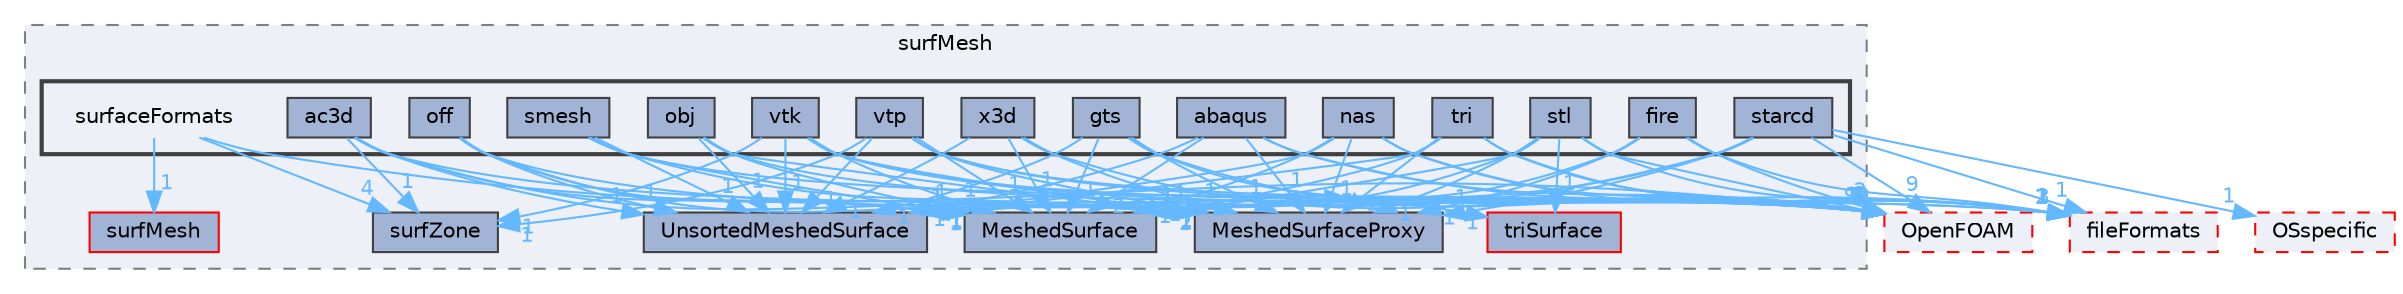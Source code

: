 digraph "src/surfMesh/surfaceFormats"
{
 // LATEX_PDF_SIZE
  bgcolor="transparent";
  edge [fontname=Helvetica,fontsize=10,labelfontname=Helvetica,labelfontsize=10];
  node [fontname=Helvetica,fontsize=10,shape=box,height=0.2,width=0.4];
  compound=true
  subgraph clusterdir_0a88fe22feb23ce5f078a04a1df67721 {
    graph [ bgcolor="#edf0f7", pencolor="grey50", label="surfMesh", fontname=Helvetica,fontsize=10 style="filled,dashed", URL="dir_0a88fe22feb23ce5f078a04a1df67721.html",tooltip=""]
  dir_224334990af5761cc26bd2eed4da00bd [label="UnsortedMeshedSurface", fillcolor="#a2b4d6", color="grey25", style="filled", URL="dir_224334990af5761cc26bd2eed4da00bd.html",tooltip=""];
  dir_367e2591196b309d6036c64a18218666 [label="surfZone", fillcolor="#a2b4d6", color="grey25", style="filled", URL="dir_367e2591196b309d6036c64a18218666.html",tooltip=""];
  dir_b2d126e3ab79c2145c7a44de22e5f675 [label="MeshedSurfaceProxy", fillcolor="#a2b4d6", color="grey25", style="filled", URL="dir_b2d126e3ab79c2145c7a44de22e5f675.html",tooltip=""];
  dir_b94b4c44c7e690bcc15ace8c383557d9 [label="triSurface", fillcolor="#a2b4d6", color="red", style="filled", URL="dir_b94b4c44c7e690bcc15ace8c383557d9.html",tooltip=""];
  dir_c7b425ce1feba157c3a628060f167f64 [label="MeshedSurface", fillcolor="#a2b4d6", color="grey25", style="filled", URL="dir_c7b425ce1feba157c3a628060f167f64.html",tooltip=""];
  dir_e8a93c077ed83521fb6f866085887369 [label="surfMesh", fillcolor="#a2b4d6", color="red", style="filled", URL="dir_e8a93c077ed83521fb6f866085887369.html",tooltip=""];
  subgraph clusterdir_3ad8f5f9808d8196d04eb1769c1a10a8 {
    graph [ bgcolor="#edf0f7", pencolor="grey25", label="", fontname=Helvetica,fontsize=10 style="filled,bold", URL="dir_3ad8f5f9808d8196d04eb1769c1a10a8.html",tooltip=""]
    dir_3ad8f5f9808d8196d04eb1769c1a10a8 [shape=plaintext, label="surfaceFormats"];
  dir_417f8902d4e02356fa89c8b58a2ec9a6 [label="abaqus", fillcolor="#a2b4d6", color="grey25", style="filled", URL="dir_417f8902d4e02356fa89c8b58a2ec9a6.html",tooltip=""];
  dir_a0d3919a5be113550e6a2de971e4c7d0 [label="ac3d", fillcolor="#a2b4d6", color="grey25", style="filled", URL="dir_a0d3919a5be113550e6a2de971e4c7d0.html",tooltip=""];
  dir_790ca543ebb2f3a5d5029760c75e72c0 [label="fire", fillcolor="#a2b4d6", color="grey25", style="filled", URL="dir_790ca543ebb2f3a5d5029760c75e72c0.html",tooltip=""];
  dir_b440c43d3dac57fe4de98a27bda37c68 [label="gts", fillcolor="#a2b4d6", color="grey25", style="filled", URL="dir_b440c43d3dac57fe4de98a27bda37c68.html",tooltip=""];
  dir_add442f83fbb2b19ff5d31eb890145ba [label="nas", fillcolor="#a2b4d6", color="grey25", style="filled", URL="dir_add442f83fbb2b19ff5d31eb890145ba.html",tooltip=""];
  dir_d5882ded542ce1b2fc65f2a9f77bd4de [label="obj", fillcolor="#a2b4d6", color="grey25", style="filled", URL="dir_d5882ded542ce1b2fc65f2a9f77bd4de.html",tooltip=""];
  dir_fb19f172023c804c55a4bfa453928498 [label="off", fillcolor="#a2b4d6", color="grey25", style="filled", URL="dir_fb19f172023c804c55a4bfa453928498.html",tooltip=""];
  dir_07abf67a6bec1375387dc9343497187d [label="smesh", fillcolor="#a2b4d6", color="grey25", style="filled", URL="dir_07abf67a6bec1375387dc9343497187d.html",tooltip=""];
  dir_fbcf66115bd0e57cf23b757899102321 [label="starcd", fillcolor="#a2b4d6", color="grey25", style="filled", URL="dir_fbcf66115bd0e57cf23b757899102321.html",tooltip=""];
  dir_b20d14d55431f831f23e2e19b3e68809 [label="stl", fillcolor="#a2b4d6", color="grey25", style="filled", URL="dir_b20d14d55431f831f23e2e19b3e68809.html",tooltip=""];
  dir_eeac2b85fcaa021005c601eccd2d10ba [label="tri", fillcolor="#a2b4d6", color="grey25", style="filled", URL="dir_eeac2b85fcaa021005c601eccd2d10ba.html",tooltip=""];
  dir_a12e3289a65221f4b50538aae77cde5e [label="vtk", fillcolor="#a2b4d6", color="grey25", style="filled", URL="dir_a12e3289a65221f4b50538aae77cde5e.html",tooltip=""];
  dir_8a4b668f8ffd927609c04db5fa340d91 [label="vtp", fillcolor="#a2b4d6", color="grey25", style="filled", URL="dir_8a4b668f8ffd927609c04db5fa340d91.html",tooltip=""];
  dir_b0d4fc470926f57e7a61f7885d3bb935 [label="x3d", fillcolor="#a2b4d6", color="grey25", style="filled", URL="dir_b0d4fc470926f57e7a61f7885d3bb935.html",tooltip=""];
  }
  }
  dir_1e7df7a7407fc4618be5c18f76eb7b99 [label="OSspecific", fillcolor="#edf0f7", color="red", style="filled,dashed", URL="dir_1e7df7a7407fc4618be5c18f76eb7b99.html",tooltip=""];
  dir_b05602f37bb521a7142c0a3e200b5f35 [label="fileFormats", fillcolor="#edf0f7", color="red", style="filled,dashed", URL="dir_b05602f37bb521a7142c0a3e200b5f35.html",tooltip=""];
  dir_c5473ff19b20e6ec4dfe5c310b3778a8 [label="OpenFOAM", fillcolor="#edf0f7", color="red", style="filled,dashed", URL="dir_c5473ff19b20e6ec4dfe5c310b3778a8.html",tooltip=""];
  dir_3ad8f5f9808d8196d04eb1769c1a10a8->dir_367e2591196b309d6036c64a18218666 [headlabel="4", labeldistance=1.5 headhref="dir_003841_003893.html" href="dir_003841_003893.html" color="steelblue1" fontcolor="steelblue1"];
  dir_3ad8f5f9808d8196d04eb1769c1a10a8->dir_c5473ff19b20e6ec4dfe5c310b3778a8 [headlabel="99", labeldistance=1.5 headhref="dir_003841_002695.html" href="dir_003841_002695.html" color="steelblue1" fontcolor="steelblue1"];
  dir_3ad8f5f9808d8196d04eb1769c1a10a8->dir_e8a93c077ed83521fb6f866085887369 [headlabel="1", labeldistance=1.5 headhref="dir_003841_003892.html" href="dir_003841_003892.html" color="steelblue1" fontcolor="steelblue1"];
  dir_417f8902d4e02356fa89c8b58a2ec9a6->dir_224334990af5761cc26bd2eed4da00bd [headlabel="1", labeldistance=1.5 headhref="dir_000002_004229.html" href="dir_000002_004229.html" color="steelblue1" fontcolor="steelblue1"];
  dir_417f8902d4e02356fa89c8b58a2ec9a6->dir_b05602f37bb521a7142c0a3e200b5f35 [headlabel="1", labeldistance=1.5 headhref="dir_000002_001353.html" href="dir_000002_001353.html" color="steelblue1" fontcolor="steelblue1"];
  dir_417f8902d4e02356fa89c8b58a2ec9a6->dir_b2d126e3ab79c2145c7a44de22e5f675 [headlabel="1", labeldistance=1.5 headhref="dir_000002_002367.html" href="dir_000002_002367.html" color="steelblue1" fontcolor="steelblue1"];
  dir_417f8902d4e02356fa89c8b58a2ec9a6->dir_c5473ff19b20e6ec4dfe5c310b3778a8 [headlabel="9", labeldistance=1.5 headhref="dir_000002_002695.html" href="dir_000002_002695.html" color="steelblue1" fontcolor="steelblue1"];
  dir_417f8902d4e02356fa89c8b58a2ec9a6->dir_c7b425ce1feba157c3a628060f167f64 [headlabel="2", labeldistance=1.5 headhref="dir_000002_002365.html" href="dir_000002_002365.html" color="steelblue1" fontcolor="steelblue1"];
  dir_a0d3919a5be113550e6a2de971e4c7d0->dir_224334990af5761cc26bd2eed4da00bd [headlabel="1", labeldistance=1.5 headhref="dir_000013_004229.html" href="dir_000013_004229.html" color="steelblue1" fontcolor="steelblue1"];
  dir_a0d3919a5be113550e6a2de971e4c7d0->dir_367e2591196b309d6036c64a18218666 [headlabel="1", labeldistance=1.5 headhref="dir_000013_003893.html" href="dir_000013_003893.html" color="steelblue1" fontcolor="steelblue1"];
  dir_a0d3919a5be113550e6a2de971e4c7d0->dir_b2d126e3ab79c2145c7a44de22e5f675 [headlabel="1", labeldistance=1.5 headhref="dir_000013_002367.html" href="dir_000013_002367.html" color="steelblue1" fontcolor="steelblue1"];
  dir_a0d3919a5be113550e6a2de971e4c7d0->dir_c5473ff19b20e6ec4dfe5c310b3778a8 [headlabel="9", labeldistance=1.5 headhref="dir_000013_002695.html" href="dir_000013_002695.html" color="steelblue1" fontcolor="steelblue1"];
  dir_a0d3919a5be113550e6a2de971e4c7d0->dir_c7b425ce1feba157c3a628060f167f64 [headlabel="1", labeldistance=1.5 headhref="dir_000013_002365.html" href="dir_000013_002365.html" color="steelblue1" fontcolor="steelblue1"];
  dir_790ca543ebb2f3a5d5029760c75e72c0->dir_b05602f37bb521a7142c0a3e200b5f35 [headlabel="1", labeldistance=1.5 headhref="dir_001392_001353.html" href="dir_001392_001353.html" color="steelblue1" fontcolor="steelblue1"];
  dir_790ca543ebb2f3a5d5029760c75e72c0->dir_b2d126e3ab79c2145c7a44de22e5f675 [headlabel="1", labeldistance=1.5 headhref="dir_001392_002367.html" href="dir_001392_002367.html" color="steelblue1" fontcolor="steelblue1"];
  dir_790ca543ebb2f3a5d5029760c75e72c0->dir_c5473ff19b20e6ec4dfe5c310b3778a8 [headlabel="2", labeldistance=1.5 headhref="dir_001392_002695.html" href="dir_001392_002695.html" color="steelblue1" fontcolor="steelblue1"];
  dir_790ca543ebb2f3a5d5029760c75e72c0->dir_c7b425ce1feba157c3a628060f167f64 [headlabel="1", labeldistance=1.5 headhref="dir_001392_002365.html" href="dir_001392_002365.html" color="steelblue1" fontcolor="steelblue1"];
  dir_b440c43d3dac57fe4de98a27bda37c68->dir_224334990af5761cc26bd2eed4da00bd [headlabel="1", labeldistance=1.5 headhref="dir_001687_004229.html" href="dir_001687_004229.html" color="steelblue1" fontcolor="steelblue1"];
  dir_b440c43d3dac57fe4de98a27bda37c68->dir_b2d126e3ab79c2145c7a44de22e5f675 [headlabel="1", labeldistance=1.5 headhref="dir_001687_002367.html" href="dir_001687_002367.html" color="steelblue1" fontcolor="steelblue1"];
  dir_b440c43d3dac57fe4de98a27bda37c68->dir_b94b4c44c7e690bcc15ace8c383557d9 [headlabel="1", labeldistance=1.5 headhref="dir_001687_004125.html" href="dir_001687_004125.html" color="steelblue1" fontcolor="steelblue1"];
  dir_b440c43d3dac57fe4de98a27bda37c68->dir_c5473ff19b20e6ec4dfe5c310b3778a8 [headlabel="7", labeldistance=1.5 headhref="dir_001687_002695.html" href="dir_001687_002695.html" color="steelblue1" fontcolor="steelblue1"];
  dir_b440c43d3dac57fe4de98a27bda37c68->dir_c7b425ce1feba157c3a628060f167f64 [headlabel="1", labeldistance=1.5 headhref="dir_001687_002365.html" href="dir_001687_002365.html" color="steelblue1" fontcolor="steelblue1"];
  dir_add442f83fbb2b19ff5d31eb890145ba->dir_224334990af5761cc26bd2eed4da00bd [headlabel="1", labeldistance=1.5 headhref="dir_002514_004229.html" href="dir_002514_004229.html" color="steelblue1" fontcolor="steelblue1"];
  dir_add442f83fbb2b19ff5d31eb890145ba->dir_b05602f37bb521a7142c0a3e200b5f35 [headlabel="1", labeldistance=1.5 headhref="dir_002514_001353.html" href="dir_002514_001353.html" color="steelblue1" fontcolor="steelblue1"];
  dir_add442f83fbb2b19ff5d31eb890145ba->dir_b2d126e3ab79c2145c7a44de22e5f675 [headlabel="1", labeldistance=1.5 headhref="dir_002514_002367.html" href="dir_002514_002367.html" color="steelblue1" fontcolor="steelblue1"];
  dir_add442f83fbb2b19ff5d31eb890145ba->dir_c5473ff19b20e6ec4dfe5c310b3778a8 [headlabel="6", labeldistance=1.5 headhref="dir_002514_002695.html" href="dir_002514_002695.html" color="steelblue1" fontcolor="steelblue1"];
  dir_add442f83fbb2b19ff5d31eb890145ba->dir_c7b425ce1feba157c3a628060f167f64 [headlabel="1", labeldistance=1.5 headhref="dir_002514_002365.html" href="dir_002514_002365.html" color="steelblue1" fontcolor="steelblue1"];
  dir_d5882ded542ce1b2fc65f2a9f77bd4de->dir_224334990af5761cc26bd2eed4da00bd [headlabel="1", labeldistance=1.5 headhref="dir_002655_004229.html" href="dir_002655_004229.html" color="steelblue1" fontcolor="steelblue1"];
  dir_d5882ded542ce1b2fc65f2a9f77bd4de->dir_b2d126e3ab79c2145c7a44de22e5f675 [headlabel="1", labeldistance=1.5 headhref="dir_002655_002367.html" href="dir_002655_002367.html" color="steelblue1" fontcolor="steelblue1"];
  dir_d5882ded542ce1b2fc65f2a9f77bd4de->dir_c5473ff19b20e6ec4dfe5c310b3778a8 [headlabel="6", labeldistance=1.5 headhref="dir_002655_002695.html" href="dir_002655_002695.html" color="steelblue1" fontcolor="steelblue1"];
  dir_d5882ded542ce1b2fc65f2a9f77bd4de->dir_c7b425ce1feba157c3a628060f167f64 [headlabel="1", labeldistance=1.5 headhref="dir_002655_002365.html" href="dir_002655_002365.html" color="steelblue1" fontcolor="steelblue1"];
  dir_fb19f172023c804c55a4bfa453928498->dir_224334990af5761cc26bd2eed4da00bd [headlabel="1", labeldistance=1.5 headhref="dir_002683_004229.html" href="dir_002683_004229.html" color="steelblue1" fontcolor="steelblue1"];
  dir_fb19f172023c804c55a4bfa453928498->dir_b2d126e3ab79c2145c7a44de22e5f675 [headlabel="1", labeldistance=1.5 headhref="dir_002683_002367.html" href="dir_002683_002367.html" color="steelblue1" fontcolor="steelblue1"];
  dir_fb19f172023c804c55a4bfa453928498->dir_c5473ff19b20e6ec4dfe5c310b3778a8 [headlabel="6", labeldistance=1.5 headhref="dir_002683_002695.html" href="dir_002683_002695.html" color="steelblue1" fontcolor="steelblue1"];
  dir_fb19f172023c804c55a4bfa453928498->dir_c7b425ce1feba157c3a628060f167f64 [headlabel="1", labeldistance=1.5 headhref="dir_002683_002365.html" href="dir_002683_002365.html" color="steelblue1" fontcolor="steelblue1"];
  dir_07abf67a6bec1375387dc9343497187d->dir_224334990af5761cc26bd2eed4da00bd [headlabel="1", labeldistance=1.5 headhref="dir_003596_004229.html" href="dir_003596_004229.html" color="steelblue1" fontcolor="steelblue1"];
  dir_07abf67a6bec1375387dc9343497187d->dir_b2d126e3ab79c2145c7a44de22e5f675 [headlabel="1", labeldistance=1.5 headhref="dir_003596_002367.html" href="dir_003596_002367.html" color="steelblue1" fontcolor="steelblue1"];
  dir_07abf67a6bec1375387dc9343497187d->dir_c5473ff19b20e6ec4dfe5c310b3778a8 [headlabel="4", labeldistance=1.5 headhref="dir_003596_002695.html" href="dir_003596_002695.html" color="steelblue1" fontcolor="steelblue1"];
  dir_07abf67a6bec1375387dc9343497187d->dir_c7b425ce1feba157c3a628060f167f64 [headlabel="1", labeldistance=1.5 headhref="dir_003596_002365.html" href="dir_003596_002365.html" color="steelblue1" fontcolor="steelblue1"];
  dir_fbcf66115bd0e57cf23b757899102321->dir_1e7df7a7407fc4618be5c18f76eb7b99 [headlabel="1", labeldistance=1.5 headhref="dir_003752_002727.html" href="dir_003752_002727.html" color="steelblue1" fontcolor="steelblue1"];
  dir_fbcf66115bd0e57cf23b757899102321->dir_224334990af5761cc26bd2eed4da00bd [headlabel="1", labeldistance=1.5 headhref="dir_003752_004229.html" href="dir_003752_004229.html" color="steelblue1" fontcolor="steelblue1"];
  dir_fbcf66115bd0e57cf23b757899102321->dir_b05602f37bb521a7142c0a3e200b5f35 [headlabel="1", labeldistance=1.5 headhref="dir_003752_001353.html" href="dir_003752_001353.html" color="steelblue1" fontcolor="steelblue1"];
  dir_fbcf66115bd0e57cf23b757899102321->dir_b2d126e3ab79c2145c7a44de22e5f675 [headlabel="1", labeldistance=1.5 headhref="dir_003752_002367.html" href="dir_003752_002367.html" color="steelblue1" fontcolor="steelblue1"];
  dir_fbcf66115bd0e57cf23b757899102321->dir_c5473ff19b20e6ec4dfe5c310b3778a8 [headlabel="9", labeldistance=1.5 headhref="dir_003752_002695.html" href="dir_003752_002695.html" color="steelblue1" fontcolor="steelblue1"];
  dir_fbcf66115bd0e57cf23b757899102321->dir_c7b425ce1feba157c3a628060f167f64 [headlabel="2", labeldistance=1.5 headhref="dir_003752_002365.html" href="dir_003752_002365.html" color="steelblue1" fontcolor="steelblue1"];
  dir_b20d14d55431f831f23e2e19b3e68809->dir_224334990af5761cc26bd2eed4da00bd [headlabel="1", labeldistance=1.5 headhref="dir_003773_004229.html" href="dir_003773_004229.html" color="steelblue1" fontcolor="steelblue1"];
  dir_b20d14d55431f831f23e2e19b3e68809->dir_b05602f37bb521a7142c0a3e200b5f35 [headlabel="3", labeldistance=1.5 headhref="dir_003773_001353.html" href="dir_003773_001353.html" color="steelblue1" fontcolor="steelblue1"];
  dir_b20d14d55431f831f23e2e19b3e68809->dir_b2d126e3ab79c2145c7a44de22e5f675 [headlabel="1", labeldistance=1.5 headhref="dir_003773_002367.html" href="dir_003773_002367.html" color="steelblue1" fontcolor="steelblue1"];
  dir_b20d14d55431f831f23e2e19b3e68809->dir_b94b4c44c7e690bcc15ace8c383557d9 [headlabel="1", labeldistance=1.5 headhref="dir_003773_004125.html" href="dir_003773_004125.html" color="steelblue1" fontcolor="steelblue1"];
  dir_b20d14d55431f831f23e2e19b3e68809->dir_c5473ff19b20e6ec4dfe5c310b3778a8 [headlabel="6", labeldistance=1.5 headhref="dir_003773_002695.html" href="dir_003773_002695.html" color="steelblue1" fontcolor="steelblue1"];
  dir_b20d14d55431f831f23e2e19b3e68809->dir_c7b425ce1feba157c3a628060f167f64 [headlabel="1", labeldistance=1.5 headhref="dir_003773_002365.html" href="dir_003773_002365.html" color="steelblue1" fontcolor="steelblue1"];
  dir_eeac2b85fcaa021005c601eccd2d10ba->dir_224334990af5761cc26bd2eed4da00bd [headlabel="1", labeldistance=1.5 headhref="dir_004115_004229.html" href="dir_004115_004229.html" color="steelblue1" fontcolor="steelblue1"];
  dir_eeac2b85fcaa021005c601eccd2d10ba->dir_b05602f37bb521a7142c0a3e200b5f35 [headlabel="1", labeldistance=1.5 headhref="dir_004115_001353.html" href="dir_004115_001353.html" color="steelblue1" fontcolor="steelblue1"];
  dir_eeac2b85fcaa021005c601eccd2d10ba->dir_b2d126e3ab79c2145c7a44de22e5f675 [headlabel="1", labeldistance=1.5 headhref="dir_004115_002367.html" href="dir_004115_002367.html" color="steelblue1" fontcolor="steelblue1"];
  dir_eeac2b85fcaa021005c601eccd2d10ba->dir_c5473ff19b20e6ec4dfe5c310b3778a8 [headlabel="11", labeldistance=1.5 headhref="dir_004115_002695.html" href="dir_004115_002695.html" color="steelblue1" fontcolor="steelblue1"];
  dir_eeac2b85fcaa021005c601eccd2d10ba->dir_c7b425ce1feba157c3a628060f167f64 [headlabel="1", labeldistance=1.5 headhref="dir_004115_002365.html" href="dir_004115_002365.html" color="steelblue1" fontcolor="steelblue1"];
  dir_a12e3289a65221f4b50538aae77cde5e->dir_224334990af5761cc26bd2eed4da00bd [headlabel="1", labeldistance=1.5 headhref="dir_004314_004229.html" href="dir_004314_004229.html" color="steelblue1" fontcolor="steelblue1"];
  dir_a12e3289a65221f4b50538aae77cde5e->dir_367e2591196b309d6036c64a18218666 [headlabel="1", labeldistance=1.5 headhref="dir_004314_003893.html" href="dir_004314_003893.html" color="steelblue1" fontcolor="steelblue1"];
  dir_a12e3289a65221f4b50538aae77cde5e->dir_b05602f37bb521a7142c0a3e200b5f35 [headlabel="2", labeldistance=1.5 headhref="dir_004314_001353.html" href="dir_004314_001353.html" color="steelblue1" fontcolor="steelblue1"];
  dir_a12e3289a65221f4b50538aae77cde5e->dir_b2d126e3ab79c2145c7a44de22e5f675 [headlabel="1", labeldistance=1.5 headhref="dir_004314_002367.html" href="dir_004314_002367.html" color="steelblue1" fontcolor="steelblue1"];
  dir_a12e3289a65221f4b50538aae77cde5e->dir_c5473ff19b20e6ec4dfe5c310b3778a8 [headlabel="7", labeldistance=1.5 headhref="dir_004314_002695.html" href="dir_004314_002695.html" color="steelblue1" fontcolor="steelblue1"];
  dir_a12e3289a65221f4b50538aae77cde5e->dir_c7b425ce1feba157c3a628060f167f64 [headlabel="1", labeldistance=1.5 headhref="dir_004314_002365.html" href="dir_004314_002365.html" color="steelblue1" fontcolor="steelblue1"];
  dir_8a4b668f8ffd927609c04db5fa340d91->dir_224334990af5761cc26bd2eed4da00bd [headlabel="1", labeldistance=1.5 headhref="dir_004319_004229.html" href="dir_004319_004229.html" color="steelblue1" fontcolor="steelblue1"];
  dir_8a4b668f8ffd927609c04db5fa340d91->dir_367e2591196b309d6036c64a18218666 [headlabel="1", labeldistance=1.5 headhref="dir_004319_003893.html" href="dir_004319_003893.html" color="steelblue1" fontcolor="steelblue1"];
  dir_8a4b668f8ffd927609c04db5fa340d91->dir_b05602f37bb521a7142c0a3e200b5f35 [headlabel="1", labeldistance=1.5 headhref="dir_004319_001353.html" href="dir_004319_001353.html" color="steelblue1" fontcolor="steelblue1"];
  dir_8a4b668f8ffd927609c04db5fa340d91->dir_b2d126e3ab79c2145c7a44de22e5f675 [headlabel="1", labeldistance=1.5 headhref="dir_004319_002367.html" href="dir_004319_002367.html" color="steelblue1" fontcolor="steelblue1"];
  dir_8a4b668f8ffd927609c04db5fa340d91->dir_c5473ff19b20e6ec4dfe5c310b3778a8 [headlabel="4", labeldistance=1.5 headhref="dir_004319_002695.html" href="dir_004319_002695.html" color="steelblue1" fontcolor="steelblue1"];
  dir_8a4b668f8ffd927609c04db5fa340d91->dir_c7b425ce1feba157c3a628060f167f64 [headlabel="1", labeldistance=1.5 headhref="dir_004319_002365.html" href="dir_004319_002365.html" color="steelblue1" fontcolor="steelblue1"];
  dir_b0d4fc470926f57e7a61f7885d3bb935->dir_224334990af5761cc26bd2eed4da00bd [headlabel="1", labeldistance=1.5 headhref="dir_004430_004229.html" href="dir_004430_004229.html" color="steelblue1" fontcolor="steelblue1"];
  dir_b0d4fc470926f57e7a61f7885d3bb935->dir_b2d126e3ab79c2145c7a44de22e5f675 [headlabel="1", labeldistance=1.5 headhref="dir_004430_002367.html" href="dir_004430_002367.html" color="steelblue1" fontcolor="steelblue1"];
  dir_b0d4fc470926f57e7a61f7885d3bb935->dir_c5473ff19b20e6ec4dfe5c310b3778a8 [headlabel="5", labeldistance=1.5 headhref="dir_004430_002695.html" href="dir_004430_002695.html" color="steelblue1" fontcolor="steelblue1"];
  dir_b0d4fc470926f57e7a61f7885d3bb935->dir_c7b425ce1feba157c3a628060f167f64 [headlabel="1", labeldistance=1.5 headhref="dir_004430_002365.html" href="dir_004430_002365.html" color="steelblue1" fontcolor="steelblue1"];
}
